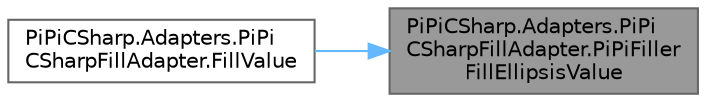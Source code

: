 digraph "PiPiCSharp.Adapters.PiPiCSharpFillAdapter.PiPiFillerFillEllipsisValue"
{
 // LATEX_PDF_SIZE
  bgcolor="transparent";
  edge [fontname=Helvetica,fontsize=10,labelfontname=Helvetica,labelfontsize=10];
  node [fontname=Helvetica,fontsize=10,shape=box,height=0.2,width=0.4];
  rankdir="RL";
  Node1 [id="Node000001",label="PiPiCSharp.Adapters.PiPi\lCSharpFillAdapter.PiPiFiller\lFillEllipsisValue",height=0.2,width=0.4,color="gray40", fillcolor="grey60", style="filled", fontcolor="black",tooltip="Invoke c++ PiPiFiller FillValue."];
  Node1 -> Node2 [id="edge1_Node000001_Node000002",dir="back",color="steelblue1",style="solid",tooltip=" "];
  Node2 [id="Node000002",label="PiPiCSharp.Adapters.PiPi\lCSharpFillAdapter.FillValue",height=0.2,width=0.4,color="grey40", fillcolor="white", style="filled",URL="$class_pi_pi_c_sharp_1_1_adapters_1_1_pi_pi_c_sharp_fill_adapter.html#a6ca1aef47b9d50a45ec82ae72e4fad53",tooltip="Fill value with ellipsis."];
}
